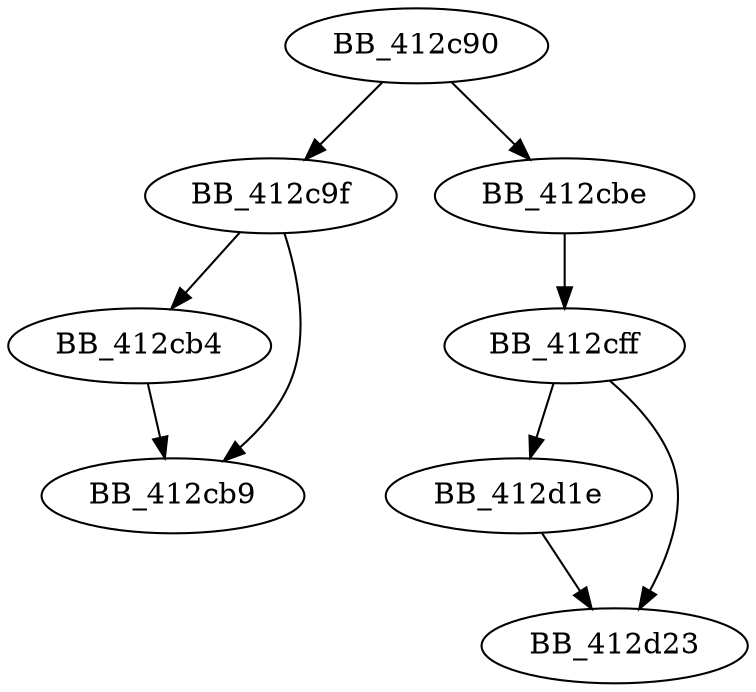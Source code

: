 DiGraph sub_412C90{
BB_412c90->BB_412c9f
BB_412c90->BB_412cbe
BB_412c9f->BB_412cb4
BB_412c9f->BB_412cb9
BB_412cb4->BB_412cb9
BB_412cbe->BB_412cff
BB_412cff->BB_412d1e
BB_412cff->BB_412d23
BB_412d1e->BB_412d23
}

